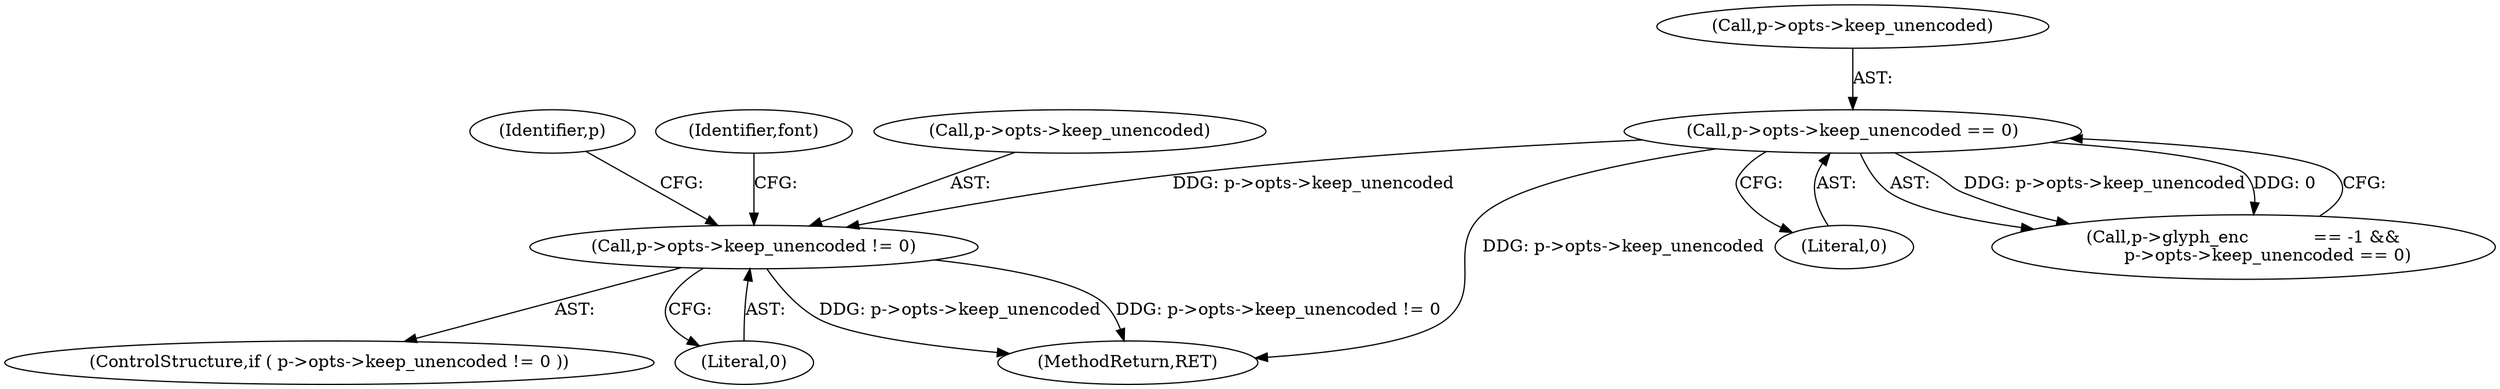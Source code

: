 digraph "0_savannah_07bdb6e289c7954e2a533039dc93c1c136099d2d@pointer" {
"1000698" [label="(Call,p->opts->keep_unencoded != 0)"];
"1000388" [label="(Call,p->opts->keep_unencoded == 0)"];
"1000389" [label="(Call,p->opts->keep_unencoded)"];
"1000761" [label="(Identifier,p)"];
"1000709" [label="(Identifier,font)"];
"1000697" [label="(ControlStructure,if ( p->opts->keep_unencoded != 0 ))"];
"1000704" [label="(Literal,0)"];
"1000394" [label="(Literal,0)"];
"1001568" [label="(MethodReturn,RET)"];
"1000698" [label="(Call,p->opts->keep_unencoded != 0)"];
"1000699" [label="(Call,p->opts->keep_unencoded)"];
"1000388" [label="(Call,p->opts->keep_unencoded == 0)"];
"1000381" [label="(Call,p->glyph_enc            == -1 &&\n         p->opts->keep_unencoded == 0)"];
"1000698" -> "1000697"  [label="AST: "];
"1000698" -> "1000704"  [label="CFG: "];
"1000699" -> "1000698"  [label="AST: "];
"1000704" -> "1000698"  [label="AST: "];
"1000709" -> "1000698"  [label="CFG: "];
"1000761" -> "1000698"  [label="CFG: "];
"1000698" -> "1001568"  [label="DDG: p->opts->keep_unencoded"];
"1000698" -> "1001568"  [label="DDG: p->opts->keep_unencoded != 0"];
"1000388" -> "1000698"  [label="DDG: p->opts->keep_unencoded"];
"1000388" -> "1000381"  [label="AST: "];
"1000388" -> "1000394"  [label="CFG: "];
"1000389" -> "1000388"  [label="AST: "];
"1000394" -> "1000388"  [label="AST: "];
"1000381" -> "1000388"  [label="CFG: "];
"1000388" -> "1001568"  [label="DDG: p->opts->keep_unencoded"];
"1000388" -> "1000381"  [label="DDG: p->opts->keep_unencoded"];
"1000388" -> "1000381"  [label="DDG: 0"];
}
